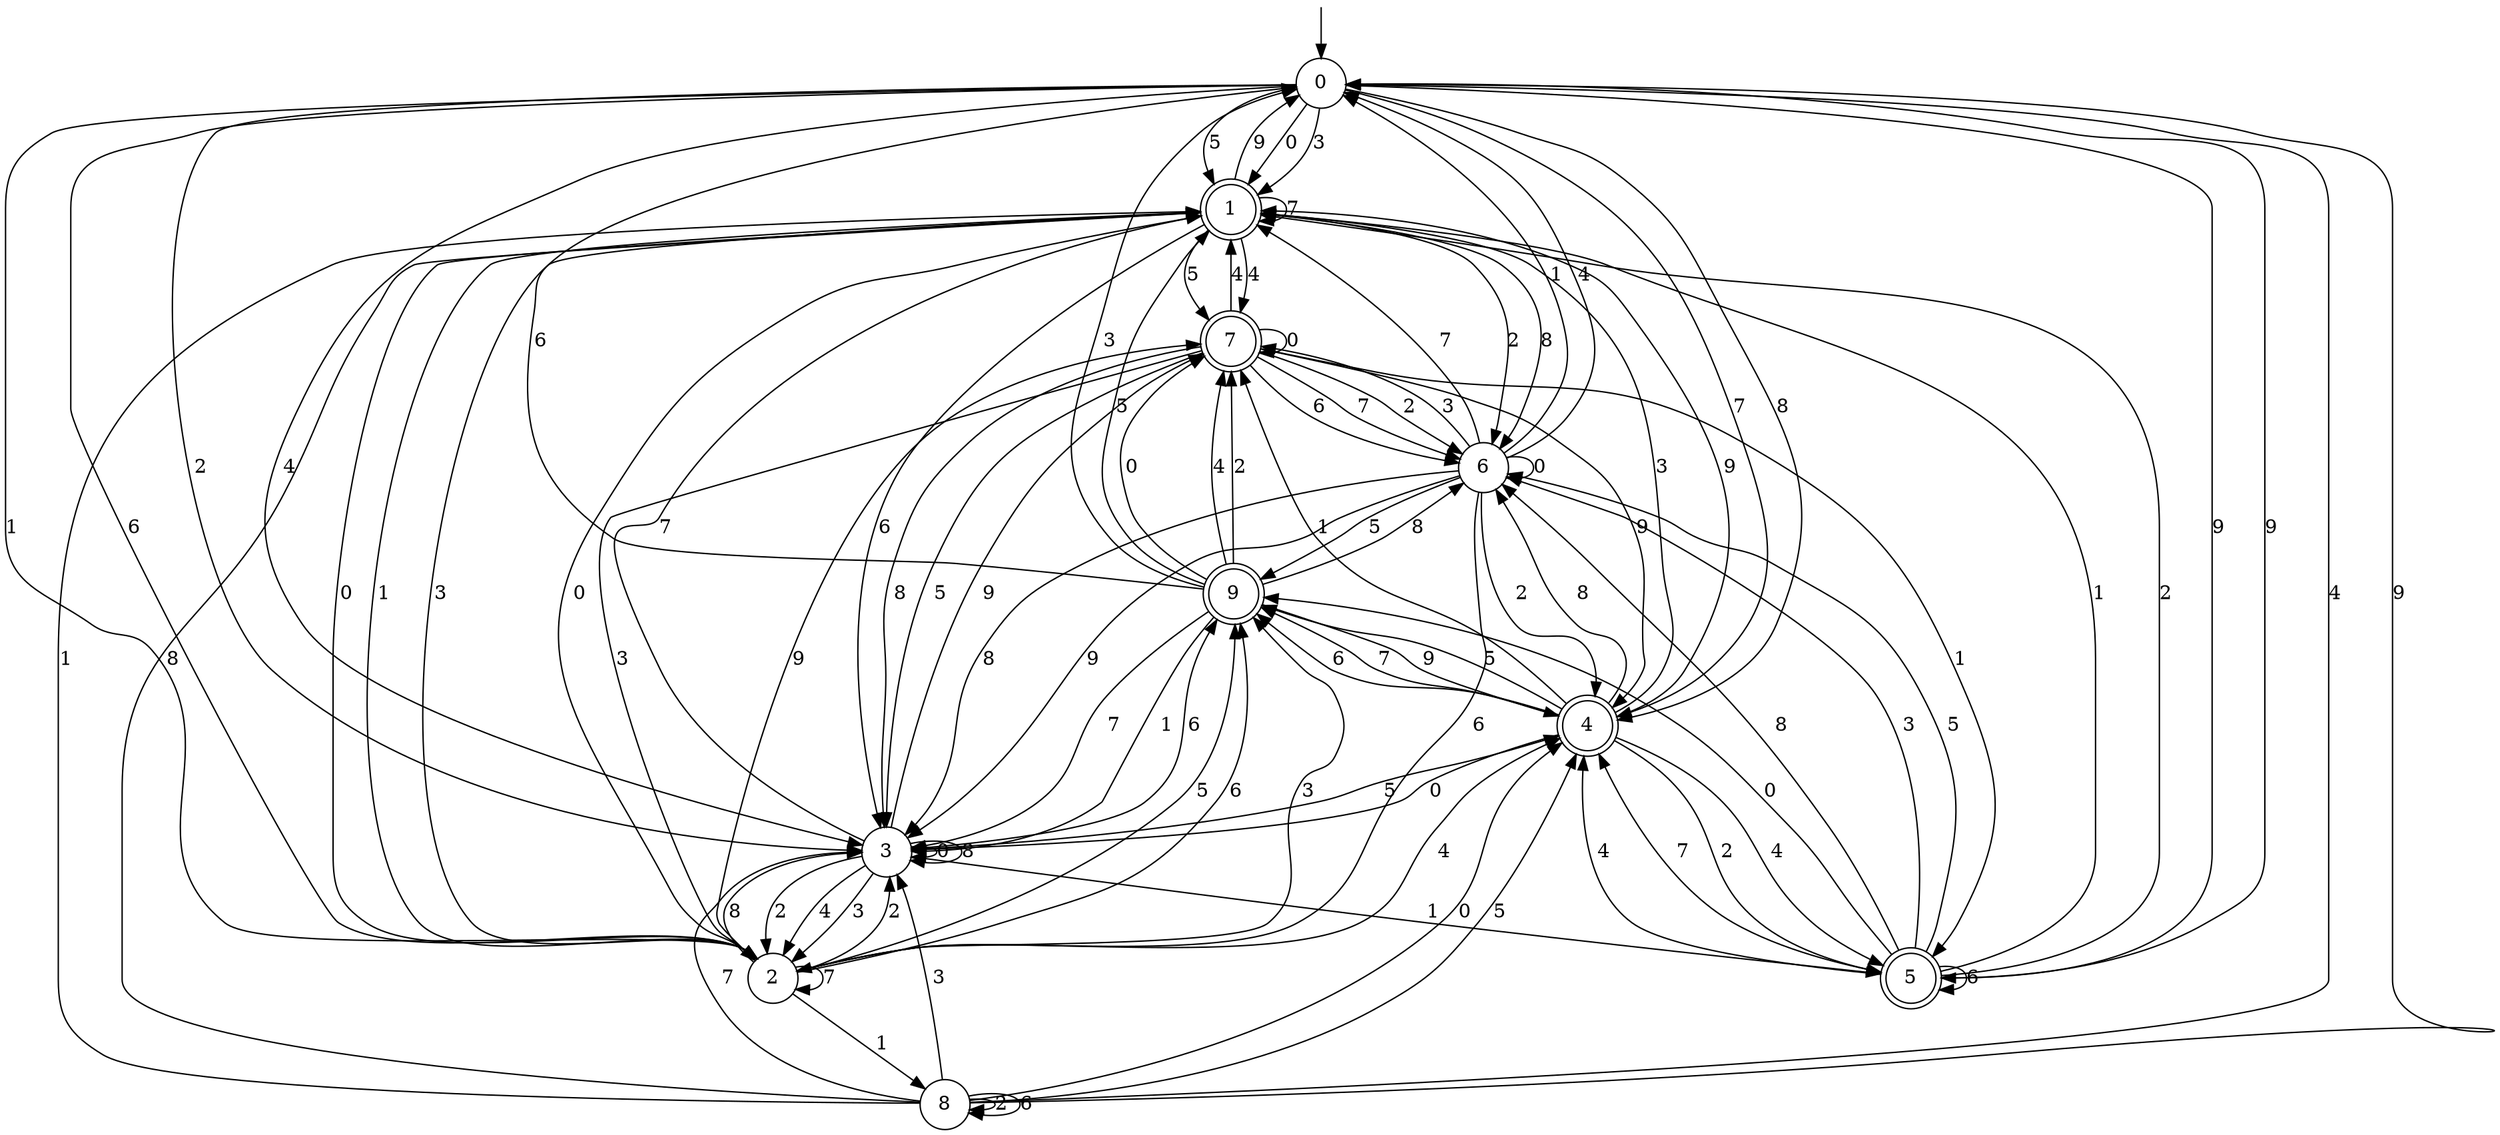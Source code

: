 digraph g {

	s0 [shape="circle" label="0"];
	s1 [shape="doublecircle" label="1"];
	s2 [shape="circle" label="2"];
	s3 [shape="circle" label="3"];
	s4 [shape="doublecircle" label="4"];
	s5 [shape="doublecircle" label="5"];
	s6 [shape="circle" label="6"];
	s7 [shape="doublecircle" label="7"];
	s8 [shape="circle" label="8"];
	s9 [shape="doublecircle" label="9"];
	s0 -> s1 [label="0"];
	s0 -> s2 [label="1"];
	s0 -> s3 [label="2"];
	s0 -> s1 [label="3"];
	s0 -> s3 [label="4"];
	s0 -> s1 [label="5"];
	s0 -> s2 [label="6"];
	s0 -> s4 [label="7"];
	s0 -> s4 [label="8"];
	s0 -> s5 [label="9"];
	s1 -> s2 [label="0"];
	s1 -> s2 [label="1"];
	s1 -> s6 [label="2"];
	s1 -> s2 [label="3"];
	s1 -> s7 [label="4"];
	s1 -> s7 [label="5"];
	s1 -> s3 [label="6"];
	s1 -> s1 [label="7"];
	s1 -> s6 [label="8"];
	s1 -> s0 [label="9"];
	s2 -> s1 [label="0"];
	s2 -> s8 [label="1"];
	s2 -> s3 [label="2"];
	s2 -> s9 [label="3"];
	s2 -> s4 [label="4"];
	s2 -> s9 [label="5"];
	s2 -> s9 [label="6"];
	s2 -> s2 [label="7"];
	s2 -> s3 [label="8"];
	s2 -> s7 [label="9"];
	s3 -> s3 [label="0"];
	s3 -> s5 [label="1"];
	s3 -> s2 [label="2"];
	s3 -> s2 [label="3"];
	s3 -> s2 [label="4"];
	s3 -> s4 [label="5"];
	s3 -> s9 [label="6"];
	s3 -> s1 [label="7"];
	s3 -> s3 [label="8"];
	s3 -> s7 [label="9"];
	s4 -> s3 [label="0"];
	s4 -> s7 [label="1"];
	s4 -> s5 [label="2"];
	s4 -> s1 [label="3"];
	s4 -> s5 [label="4"];
	s4 -> s9 [label="5"];
	s4 -> s9 [label="6"];
	s4 -> s9 [label="7"];
	s4 -> s6 [label="8"];
	s4 -> s1 [label="9"];
	s5 -> s9 [label="0"];
	s5 -> s1 [label="1"];
	s5 -> s1 [label="2"];
	s5 -> s6 [label="3"];
	s5 -> s4 [label="4"];
	s5 -> s6 [label="5"];
	s5 -> s5 [label="6"];
	s5 -> s4 [label="7"];
	s5 -> s6 [label="8"];
	s5 -> s0 [label="9"];
	s6 -> s6 [label="0"];
	s6 -> s0 [label="1"];
	s6 -> s4 [label="2"];
	s6 -> s7 [label="3"];
	s6 -> s0 [label="4"];
	s6 -> s9 [label="5"];
	s6 -> s2 [label="6"];
	s6 -> s1 [label="7"];
	s6 -> s3 [label="8"];
	s6 -> s3 [label="9"];
	s7 -> s7 [label="0"];
	s7 -> s5 [label="1"];
	s7 -> s6 [label="2"];
	s7 -> s2 [label="3"];
	s7 -> s1 [label="4"];
	s7 -> s3 [label="5"];
	s7 -> s6 [label="6"];
	s7 -> s6 [label="7"];
	s7 -> s3 [label="8"];
	s7 -> s4 [label="9"];
	s8 -> s4 [label="0"];
	s8 -> s1 [label="1"];
	s8 -> s8 [label="2"];
	s8 -> s3 [label="3"];
	s8 -> s0 [label="4"];
	s8 -> s4 [label="5"];
	s8 -> s8 [label="6"];
	s8 -> s3 [label="7"];
	s8 -> s1 [label="8"];
	s8 -> s0 [label="9"];
	s9 -> s7 [label="0"];
	s9 -> s3 [label="1"];
	s9 -> s7 [label="2"];
	s9 -> s0 [label="3"];
	s9 -> s7 [label="4"];
	s9 -> s1 [label="5"];
	s9 -> s0 [label="6"];
	s9 -> s3 [label="7"];
	s9 -> s6 [label="8"];
	s9 -> s4 [label="9"];

__start0 [label="" shape="none" width="0" height="0"];
__start0 -> s0;

}
